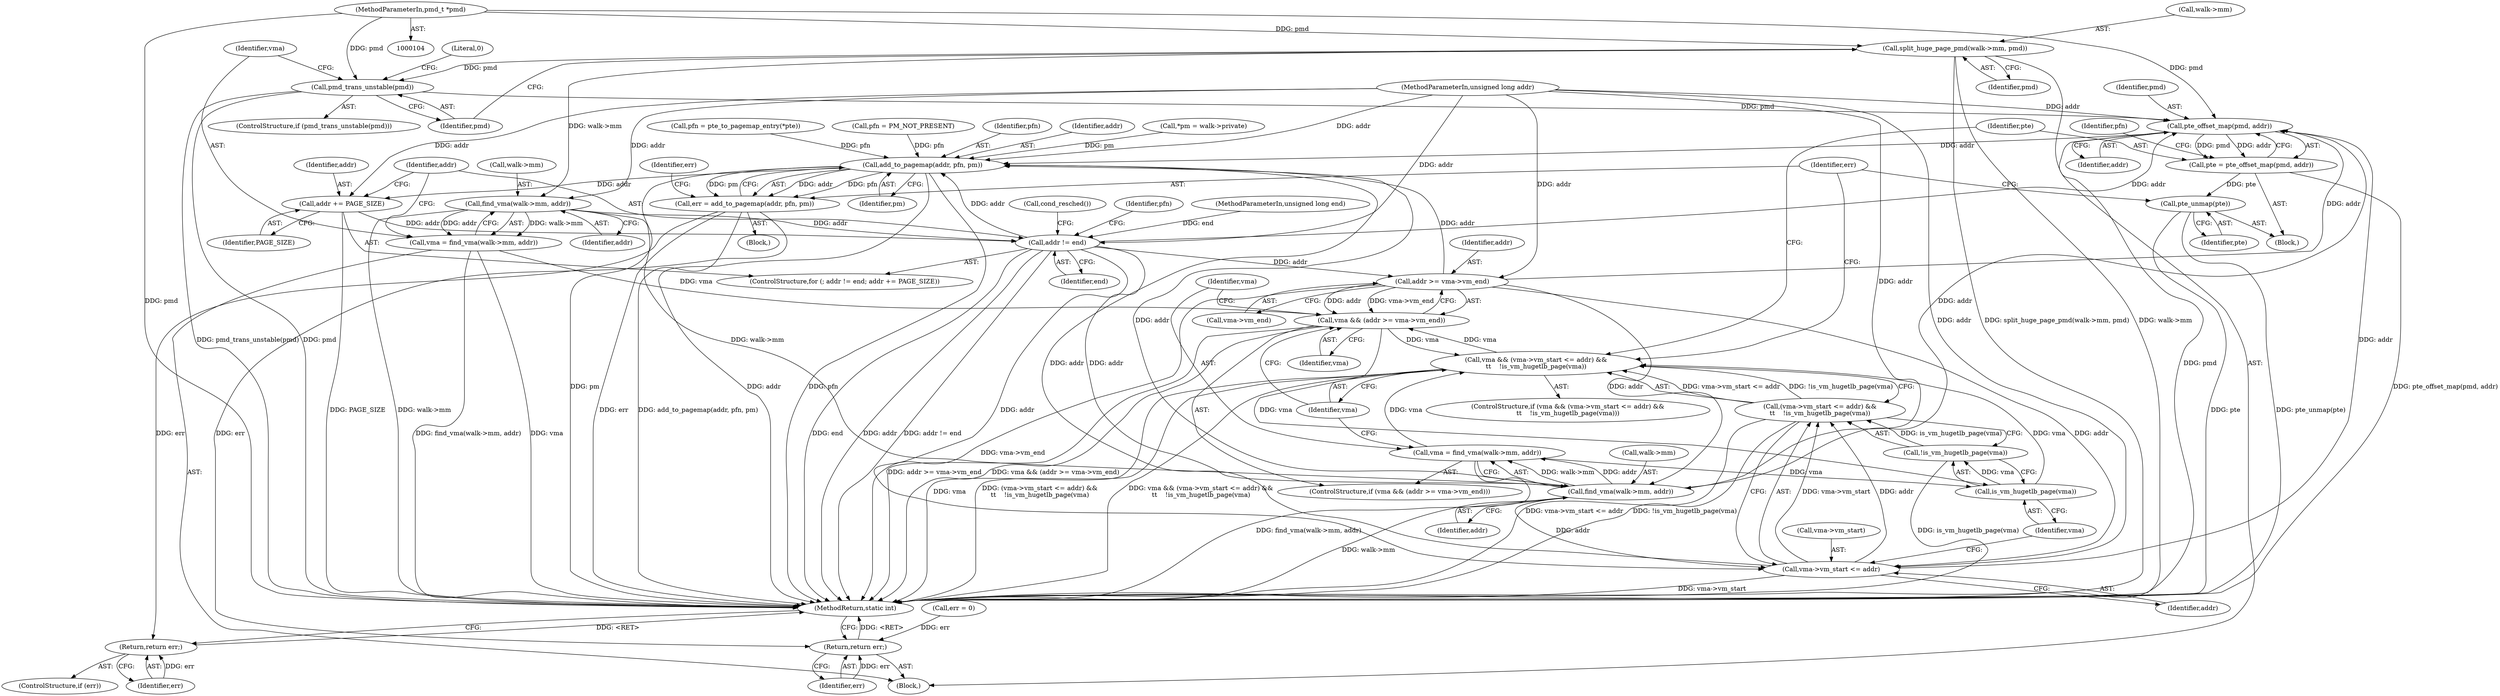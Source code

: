 digraph "0_linux_4a1d704194a441bf83c636004a479e01360ec850_2@pointer" {
"1000122" [label="(Call,split_huge_page_pmd(walk->mm, pmd))"];
"1000105" [label="(MethodParameterIn,pmd_t *pmd)"];
"1000128" [label="(Call,pmd_trans_unstable(pmd))"];
"1000181" [label="(Call,pte_offset_map(pmd, addr))"];
"1000179" [label="(Call,pte = pte_offset_map(pmd, addr))"];
"1000189" [label="(Call,pte_unmap(pte))"];
"1000193" [label="(Call,add_to_pagemap(addr, pfn, pm))"];
"1000143" [label="(Call,addr += PAGE_SIZE)"];
"1000140" [label="(Call,addr != end)"];
"1000154" [label="(Call,addr >= vma->vm_end)"];
"1000152" [label="(Call,vma && (addr >= vma->vm_end))"];
"1000167" [label="(Call,vma && (vma->vm_start <= addr) &&\n\t\t    !is_vm_hugetlb_page(vma))"];
"1000176" [label="(Call,is_vm_hugetlb_page(vma))"];
"1000175" [label="(Call,!is_vm_hugetlb_page(vma))"];
"1000169" [label="(Call,(vma->vm_start <= addr) &&\n\t\t    !is_vm_hugetlb_page(vma))"];
"1000161" [label="(Call,find_vma(walk->mm, addr))"];
"1000159" [label="(Call,vma = find_vma(walk->mm, addr))"];
"1000170" [label="(Call,vma->vm_start <= addr)"];
"1000191" [label="(Call,err = add_to_pagemap(addr, pfn, pm))"];
"1000199" [label="(Return,return err;)"];
"1000202" [label="(Return,return err;)"];
"1000134" [label="(Call,find_vma(walk->mm, addr))"];
"1000132" [label="(Call,vma = find_vma(walk->mm, addr))"];
"1000128" [label="(Call,pmd_trans_unstable(pmd))"];
"1000146" [label="(Block,)"];
"1000175" [label="(Call,!is_vm_hugetlb_page(vma))"];
"1000109" [label="(Block,)"];
"1000178" [label="(Block,)"];
"1000194" [label="(Identifier,addr)"];
"1000154" [label="(Call,addr >= vma->vm_end)"];
"1000112" [label="(Call,*pm = walk->private)"];
"1000181" [label="(Call,pte_offset_map(pmd, addr))"];
"1000139" [label="(ControlStructure,for (; addr != end; addr += PAGE_SIZE))"];
"1000126" [label="(Identifier,pmd)"];
"1000193" [label="(Call,add_to_pagemap(addr, pfn, pm))"];
"1000177" [label="(Identifier,vma)"];
"1000127" [label="(ControlStructure,if (pmd_trans_unstable(pmd)))"];
"1000138" [label="(Identifier,addr)"];
"1000171" [label="(Call,vma->vm_start)"];
"1000196" [label="(Identifier,pm)"];
"1000155" [label="(Identifier,addr)"];
"1000203" [label="(Identifier,err)"];
"1000156" [label="(Call,vma->vm_end)"];
"1000145" [label="(Identifier,PAGE_SIZE)"];
"1000201" [label="(Call,cond_resched())"];
"1000135" [label="(Call,walk->mm)"];
"1000202" [label="(Return,return err;)"];
"1000149" [label="(Identifier,pfn)"];
"1000119" [label="(Call,err = 0)"];
"1000123" [label="(Call,walk->mm)"];
"1000184" [label="(Call,pfn = pte_to_pagemap_entry(*pte))"];
"1000122" [label="(Call,split_huge_page_pmd(walk->mm, pmd))"];
"1000198" [label="(Identifier,err)"];
"1000141" [label="(Identifier,addr)"];
"1000182" [label="(Identifier,pmd)"];
"1000200" [label="(Identifier,err)"];
"1000162" [label="(Call,walk->mm)"];
"1000131" [label="(Literal,0)"];
"1000190" [label="(Identifier,pte)"];
"1000148" [label="(Call,pfn = PM_NOT_PRESENT)"];
"1000160" [label="(Identifier,vma)"];
"1000166" [label="(ControlStructure,if (vma && (vma->vm_start <= addr) &&\n\t\t    !is_vm_hugetlb_page(vma)))"];
"1000144" [label="(Identifier,addr)"];
"1000129" [label="(Identifier,pmd)"];
"1000176" [label="(Call,is_vm_hugetlb_page(vma))"];
"1000152" [label="(Call,vma && (addr >= vma->vm_end))"];
"1000174" [label="(Identifier,addr)"];
"1000153" [label="(Identifier,vma)"];
"1000167" [label="(Call,vma && (vma->vm_start <= addr) &&\n\t\t    !is_vm_hugetlb_page(vma))"];
"1000197" [label="(ControlStructure,if (err))"];
"1000105" [label="(MethodParameterIn,pmd_t *pmd)"];
"1000170" [label="(Call,vma->vm_start <= addr)"];
"1000189" [label="(Call,pte_unmap(pte))"];
"1000151" [label="(ControlStructure,if (vma && (addr >= vma->vm_end)))"];
"1000195" [label="(Identifier,pfn)"];
"1000142" [label="(Identifier,end)"];
"1000168" [label="(Identifier,vma)"];
"1000143" [label="(Call,addr += PAGE_SIZE)"];
"1000199" [label="(Return,return err;)"];
"1000107" [label="(MethodParameterIn,unsigned long end)"];
"1000132" [label="(Call,vma = find_vma(walk->mm, addr))"];
"1000140" [label="(Call,addr != end)"];
"1000106" [label="(MethodParameterIn,unsigned long addr)"];
"1000180" [label="(Identifier,pte)"];
"1000192" [label="(Identifier,err)"];
"1000179" [label="(Call,pte = pte_offset_map(pmd, addr))"];
"1000165" [label="(Identifier,addr)"];
"1000159" [label="(Call,vma = find_vma(walk->mm, addr))"];
"1000133" [label="(Identifier,vma)"];
"1000183" [label="(Identifier,addr)"];
"1000204" [label="(MethodReturn,static int)"];
"1000185" [label="(Identifier,pfn)"];
"1000134" [label="(Call,find_vma(walk->mm, addr))"];
"1000169" [label="(Call,(vma->vm_start <= addr) &&\n\t\t    !is_vm_hugetlb_page(vma))"];
"1000191" [label="(Call,err = add_to_pagemap(addr, pfn, pm))"];
"1000161" [label="(Call,find_vma(walk->mm, addr))"];
"1000122" -> "1000109"  [label="AST: "];
"1000122" -> "1000126"  [label="CFG: "];
"1000123" -> "1000122"  [label="AST: "];
"1000126" -> "1000122"  [label="AST: "];
"1000129" -> "1000122"  [label="CFG: "];
"1000122" -> "1000204"  [label="DDG: walk->mm"];
"1000122" -> "1000204"  [label="DDG: split_huge_page_pmd(walk->mm, pmd)"];
"1000105" -> "1000122"  [label="DDG: pmd"];
"1000122" -> "1000128"  [label="DDG: pmd"];
"1000122" -> "1000134"  [label="DDG: walk->mm"];
"1000105" -> "1000104"  [label="AST: "];
"1000105" -> "1000204"  [label="DDG: pmd"];
"1000105" -> "1000128"  [label="DDG: pmd"];
"1000105" -> "1000181"  [label="DDG: pmd"];
"1000128" -> "1000127"  [label="AST: "];
"1000128" -> "1000129"  [label="CFG: "];
"1000129" -> "1000128"  [label="AST: "];
"1000131" -> "1000128"  [label="CFG: "];
"1000133" -> "1000128"  [label="CFG: "];
"1000128" -> "1000204"  [label="DDG: pmd"];
"1000128" -> "1000204"  [label="DDG: pmd_trans_unstable(pmd)"];
"1000128" -> "1000181"  [label="DDG: pmd"];
"1000181" -> "1000179"  [label="AST: "];
"1000181" -> "1000183"  [label="CFG: "];
"1000182" -> "1000181"  [label="AST: "];
"1000183" -> "1000181"  [label="AST: "];
"1000179" -> "1000181"  [label="CFG: "];
"1000181" -> "1000204"  [label="DDG: pmd"];
"1000181" -> "1000179"  [label="DDG: pmd"];
"1000181" -> "1000179"  [label="DDG: addr"];
"1000140" -> "1000181"  [label="DDG: addr"];
"1000154" -> "1000181"  [label="DDG: addr"];
"1000161" -> "1000181"  [label="DDG: addr"];
"1000170" -> "1000181"  [label="DDG: addr"];
"1000106" -> "1000181"  [label="DDG: addr"];
"1000181" -> "1000193"  [label="DDG: addr"];
"1000179" -> "1000178"  [label="AST: "];
"1000180" -> "1000179"  [label="AST: "];
"1000185" -> "1000179"  [label="CFG: "];
"1000179" -> "1000204"  [label="DDG: pte_offset_map(pmd, addr)"];
"1000179" -> "1000189"  [label="DDG: pte"];
"1000189" -> "1000178"  [label="AST: "];
"1000189" -> "1000190"  [label="CFG: "];
"1000190" -> "1000189"  [label="AST: "];
"1000192" -> "1000189"  [label="CFG: "];
"1000189" -> "1000204"  [label="DDG: pte"];
"1000189" -> "1000204"  [label="DDG: pte_unmap(pte)"];
"1000193" -> "1000191"  [label="AST: "];
"1000193" -> "1000196"  [label="CFG: "];
"1000194" -> "1000193"  [label="AST: "];
"1000195" -> "1000193"  [label="AST: "];
"1000196" -> "1000193"  [label="AST: "];
"1000191" -> "1000193"  [label="CFG: "];
"1000193" -> "1000204"  [label="DDG: addr"];
"1000193" -> "1000204"  [label="DDG: pfn"];
"1000193" -> "1000204"  [label="DDG: pm"];
"1000193" -> "1000143"  [label="DDG: addr"];
"1000193" -> "1000191"  [label="DDG: addr"];
"1000193" -> "1000191"  [label="DDG: pfn"];
"1000193" -> "1000191"  [label="DDG: pm"];
"1000140" -> "1000193"  [label="DDG: addr"];
"1000154" -> "1000193"  [label="DDG: addr"];
"1000161" -> "1000193"  [label="DDG: addr"];
"1000170" -> "1000193"  [label="DDG: addr"];
"1000106" -> "1000193"  [label="DDG: addr"];
"1000184" -> "1000193"  [label="DDG: pfn"];
"1000148" -> "1000193"  [label="DDG: pfn"];
"1000112" -> "1000193"  [label="DDG: pm"];
"1000143" -> "1000139"  [label="AST: "];
"1000143" -> "1000145"  [label="CFG: "];
"1000144" -> "1000143"  [label="AST: "];
"1000145" -> "1000143"  [label="AST: "];
"1000141" -> "1000143"  [label="CFG: "];
"1000143" -> "1000204"  [label="DDG: PAGE_SIZE"];
"1000143" -> "1000140"  [label="DDG: addr"];
"1000106" -> "1000143"  [label="DDG: addr"];
"1000140" -> "1000139"  [label="AST: "];
"1000140" -> "1000142"  [label="CFG: "];
"1000141" -> "1000140"  [label="AST: "];
"1000142" -> "1000140"  [label="AST: "];
"1000149" -> "1000140"  [label="CFG: "];
"1000201" -> "1000140"  [label="CFG: "];
"1000140" -> "1000204"  [label="DDG: end"];
"1000140" -> "1000204"  [label="DDG: addr"];
"1000140" -> "1000204"  [label="DDG: addr != end"];
"1000134" -> "1000140"  [label="DDG: addr"];
"1000106" -> "1000140"  [label="DDG: addr"];
"1000107" -> "1000140"  [label="DDG: end"];
"1000140" -> "1000154"  [label="DDG: addr"];
"1000140" -> "1000161"  [label="DDG: addr"];
"1000140" -> "1000170"  [label="DDG: addr"];
"1000154" -> "1000152"  [label="AST: "];
"1000154" -> "1000156"  [label="CFG: "];
"1000155" -> "1000154"  [label="AST: "];
"1000156" -> "1000154"  [label="AST: "];
"1000152" -> "1000154"  [label="CFG: "];
"1000154" -> "1000204"  [label="DDG: vma->vm_end"];
"1000154" -> "1000152"  [label="DDG: addr"];
"1000154" -> "1000152"  [label="DDG: vma->vm_end"];
"1000106" -> "1000154"  [label="DDG: addr"];
"1000154" -> "1000161"  [label="DDG: addr"];
"1000154" -> "1000170"  [label="DDG: addr"];
"1000152" -> "1000151"  [label="AST: "];
"1000152" -> "1000153"  [label="CFG: "];
"1000153" -> "1000152"  [label="AST: "];
"1000160" -> "1000152"  [label="CFG: "];
"1000168" -> "1000152"  [label="CFG: "];
"1000152" -> "1000204"  [label="DDG: addr >= vma->vm_end"];
"1000152" -> "1000204"  [label="DDG: vma && (addr >= vma->vm_end)"];
"1000167" -> "1000152"  [label="DDG: vma"];
"1000132" -> "1000152"  [label="DDG: vma"];
"1000152" -> "1000167"  [label="DDG: vma"];
"1000152" -> "1000176"  [label="DDG: vma"];
"1000167" -> "1000166"  [label="AST: "];
"1000167" -> "1000168"  [label="CFG: "];
"1000167" -> "1000169"  [label="CFG: "];
"1000168" -> "1000167"  [label="AST: "];
"1000169" -> "1000167"  [label="AST: "];
"1000180" -> "1000167"  [label="CFG: "];
"1000192" -> "1000167"  [label="CFG: "];
"1000167" -> "1000204"  [label="DDG: vma"];
"1000167" -> "1000204"  [label="DDG: (vma->vm_start <= addr) &&\n\t\t    !is_vm_hugetlb_page(vma)"];
"1000167" -> "1000204"  [label="DDG: vma && (vma->vm_start <= addr) &&\n\t\t    !is_vm_hugetlb_page(vma)"];
"1000159" -> "1000167"  [label="DDG: vma"];
"1000176" -> "1000167"  [label="DDG: vma"];
"1000169" -> "1000167"  [label="DDG: vma->vm_start <= addr"];
"1000169" -> "1000167"  [label="DDG: !is_vm_hugetlb_page(vma)"];
"1000176" -> "1000175"  [label="AST: "];
"1000176" -> "1000177"  [label="CFG: "];
"1000177" -> "1000176"  [label="AST: "];
"1000175" -> "1000176"  [label="CFG: "];
"1000176" -> "1000175"  [label="DDG: vma"];
"1000159" -> "1000176"  [label="DDG: vma"];
"1000175" -> "1000169"  [label="AST: "];
"1000169" -> "1000175"  [label="CFG: "];
"1000175" -> "1000204"  [label="DDG: is_vm_hugetlb_page(vma)"];
"1000175" -> "1000169"  [label="DDG: is_vm_hugetlb_page(vma)"];
"1000169" -> "1000170"  [label="CFG: "];
"1000170" -> "1000169"  [label="AST: "];
"1000169" -> "1000204"  [label="DDG: vma->vm_start <= addr"];
"1000169" -> "1000204"  [label="DDG: !is_vm_hugetlb_page(vma)"];
"1000170" -> "1000169"  [label="DDG: vma->vm_start"];
"1000170" -> "1000169"  [label="DDG: addr"];
"1000161" -> "1000159"  [label="AST: "];
"1000161" -> "1000165"  [label="CFG: "];
"1000162" -> "1000161"  [label="AST: "];
"1000165" -> "1000161"  [label="AST: "];
"1000159" -> "1000161"  [label="CFG: "];
"1000161" -> "1000204"  [label="DDG: walk->mm"];
"1000161" -> "1000159"  [label="DDG: walk->mm"];
"1000161" -> "1000159"  [label="DDG: addr"];
"1000134" -> "1000161"  [label="DDG: walk->mm"];
"1000106" -> "1000161"  [label="DDG: addr"];
"1000161" -> "1000170"  [label="DDG: addr"];
"1000159" -> "1000151"  [label="AST: "];
"1000160" -> "1000159"  [label="AST: "];
"1000168" -> "1000159"  [label="CFG: "];
"1000159" -> "1000204"  [label="DDG: find_vma(walk->mm, addr)"];
"1000170" -> "1000174"  [label="CFG: "];
"1000171" -> "1000170"  [label="AST: "];
"1000174" -> "1000170"  [label="AST: "];
"1000177" -> "1000170"  [label="CFG: "];
"1000170" -> "1000204"  [label="DDG: vma->vm_start"];
"1000106" -> "1000170"  [label="DDG: addr"];
"1000191" -> "1000146"  [label="AST: "];
"1000192" -> "1000191"  [label="AST: "];
"1000198" -> "1000191"  [label="CFG: "];
"1000191" -> "1000204"  [label="DDG: add_to_pagemap(addr, pfn, pm)"];
"1000191" -> "1000204"  [label="DDG: err"];
"1000191" -> "1000199"  [label="DDG: err"];
"1000191" -> "1000202"  [label="DDG: err"];
"1000199" -> "1000197"  [label="AST: "];
"1000199" -> "1000200"  [label="CFG: "];
"1000200" -> "1000199"  [label="AST: "];
"1000204" -> "1000199"  [label="CFG: "];
"1000199" -> "1000204"  [label="DDG: <RET>"];
"1000200" -> "1000199"  [label="DDG: err"];
"1000202" -> "1000109"  [label="AST: "];
"1000202" -> "1000203"  [label="CFG: "];
"1000203" -> "1000202"  [label="AST: "];
"1000204" -> "1000202"  [label="CFG: "];
"1000202" -> "1000204"  [label="DDG: <RET>"];
"1000203" -> "1000202"  [label="DDG: err"];
"1000119" -> "1000202"  [label="DDG: err"];
"1000134" -> "1000132"  [label="AST: "];
"1000134" -> "1000138"  [label="CFG: "];
"1000135" -> "1000134"  [label="AST: "];
"1000138" -> "1000134"  [label="AST: "];
"1000132" -> "1000134"  [label="CFG: "];
"1000134" -> "1000204"  [label="DDG: walk->mm"];
"1000134" -> "1000132"  [label="DDG: walk->mm"];
"1000134" -> "1000132"  [label="DDG: addr"];
"1000106" -> "1000134"  [label="DDG: addr"];
"1000132" -> "1000109"  [label="AST: "];
"1000133" -> "1000132"  [label="AST: "];
"1000141" -> "1000132"  [label="CFG: "];
"1000132" -> "1000204"  [label="DDG: find_vma(walk->mm, addr)"];
"1000132" -> "1000204"  [label="DDG: vma"];
}
